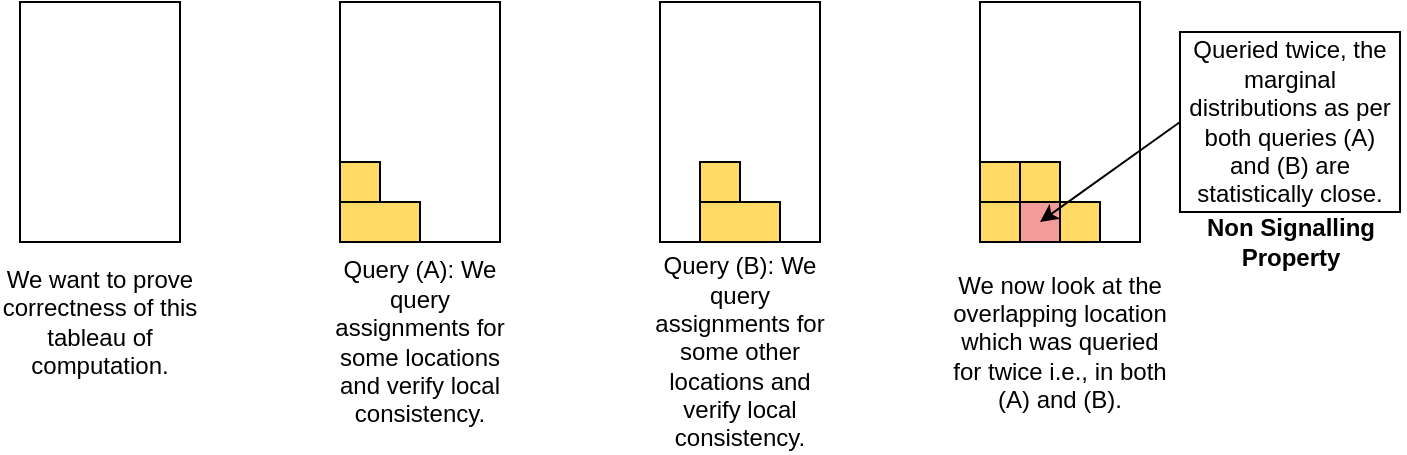 <mxfile version="22.0.6" type="github">
  <diagram name="Page-1" id="QUibWqAYOWlOGNTD_tMy">
    <mxGraphModel dx="1163" dy="731" grid="1" gridSize="10" guides="1" tooltips="1" connect="1" arrows="1" fold="1" page="1" pageScale="1" pageWidth="850" pageHeight="1100" math="0" shadow="0">
      <root>
        <mxCell id="0" />
        <mxCell id="1" parent="0" />
        <mxCell id="FCWWcpuNUacDEIq2Xtwd-1" value="" style="rounded=0;whiteSpace=wrap;html=1;" vertex="1" parent="1">
          <mxGeometry x="50" y="40" width="80" height="120" as="geometry" />
        </mxCell>
        <mxCell id="FCWWcpuNUacDEIq2Xtwd-2" value="" style="rounded=0;whiteSpace=wrap;html=1;" vertex="1" parent="1">
          <mxGeometry x="210" y="40" width="80" height="120" as="geometry" />
        </mxCell>
        <mxCell id="FCWWcpuNUacDEIq2Xtwd-3" value="" style="rounded=0;whiteSpace=wrap;html=1;" vertex="1" parent="1">
          <mxGeometry x="370" y="40" width="80" height="120" as="geometry" />
        </mxCell>
        <mxCell id="FCWWcpuNUacDEIq2Xtwd-4" value="" style="rounded=0;whiteSpace=wrap;html=1;" vertex="1" parent="1">
          <mxGeometry x="530" y="40" width="80" height="120" as="geometry" />
        </mxCell>
        <mxCell id="FCWWcpuNUacDEIq2Xtwd-5" value="" style="rounded=0;whiteSpace=wrap;html=1;fillColor=#FFD966;" vertex="1" parent="1">
          <mxGeometry x="210" y="120" width="20" height="40" as="geometry" />
        </mxCell>
        <mxCell id="FCWWcpuNUacDEIq2Xtwd-6" value="" style="rounded=0;whiteSpace=wrap;html=1;fillColor=#FFD966;" vertex="1" parent="1">
          <mxGeometry x="210" y="140" width="40" height="20" as="geometry" />
        </mxCell>
        <mxCell id="FCWWcpuNUacDEIq2Xtwd-8" value="Query (A): We query assignments for some locations and verify local consistency." style="text;html=1;strokeColor=none;fillColor=none;align=center;verticalAlign=middle;whiteSpace=wrap;rounded=0;" vertex="1" parent="1">
          <mxGeometry x="200" y="170" width="100" height="80" as="geometry" />
        </mxCell>
        <mxCell id="FCWWcpuNUacDEIq2Xtwd-10" value="" style="rounded=0;whiteSpace=wrap;html=1;fillColor=#FFD966;" vertex="1" parent="1">
          <mxGeometry x="390" y="120" width="20" height="40" as="geometry" />
        </mxCell>
        <mxCell id="FCWWcpuNUacDEIq2Xtwd-11" value="" style="rounded=0;whiteSpace=wrap;html=1;fillColor=#FFD966;" vertex="1" parent="1">
          <mxGeometry x="390" y="140" width="40" height="20" as="geometry" />
        </mxCell>
        <mxCell id="FCWWcpuNUacDEIq2Xtwd-15" value="We now look at the overlapping location which was queried for twice i.e., in both (A) and (B)." style="text;html=1;strokeColor=none;fillColor=none;align=center;verticalAlign=middle;whiteSpace=wrap;rounded=0;" vertex="1" parent="1">
          <mxGeometry x="515" y="170" width="110" height="80" as="geometry" />
        </mxCell>
        <mxCell id="FCWWcpuNUacDEIq2Xtwd-16" value="" style="rounded=0;whiteSpace=wrap;html=1;fillColor=#FFD966;" vertex="1" parent="1">
          <mxGeometry x="530" y="120" width="20" height="40" as="geometry" />
        </mxCell>
        <mxCell id="FCWWcpuNUacDEIq2Xtwd-17" value="" style="rounded=0;whiteSpace=wrap;html=1;fillColor=#FFD966;" vertex="1" parent="1">
          <mxGeometry x="530" y="140" width="40" height="20" as="geometry" />
        </mxCell>
        <mxCell id="FCWWcpuNUacDEIq2Xtwd-18" value="" style="rounded=0;whiteSpace=wrap;html=1;fillColor=#FFD966;" vertex="1" parent="1">
          <mxGeometry x="550" y="120" width="20" height="40" as="geometry" />
        </mxCell>
        <mxCell id="FCWWcpuNUacDEIq2Xtwd-19" value="" style="rounded=0;whiteSpace=wrap;html=1;fillColor=#FFD966;" vertex="1" parent="1">
          <mxGeometry x="550" y="140" width="40" height="20" as="geometry" />
        </mxCell>
        <mxCell id="FCWWcpuNUacDEIq2Xtwd-20" value="" style="rounded=0;whiteSpace=wrap;html=1;fillColor=#F19C99;" vertex="1" parent="1">
          <mxGeometry x="550" y="140" width="20" height="20" as="geometry" />
        </mxCell>
        <mxCell id="FCWWcpuNUacDEIq2Xtwd-21" value="" style="endArrow=classic;html=1;rounded=0;exitX=0;exitY=0.5;exitDx=0;exitDy=0;" edge="1" parent="1" source="FCWWcpuNUacDEIq2Xtwd-22">
          <mxGeometry width="50" height="50" relative="1" as="geometry">
            <mxPoint x="560" y="180" as="sourcePoint" />
            <mxPoint x="560" y="150" as="targetPoint" />
          </mxGeometry>
        </mxCell>
        <mxCell id="FCWWcpuNUacDEIq2Xtwd-22" value="Queried twice, the marginal distributions as per both queries (A) and (B) are statistically close." style="text;html=1;align=center;verticalAlign=middle;whiteSpace=wrap;rounded=0;strokeColor=default;" vertex="1" parent="1">
          <mxGeometry x="630" y="55" width="110" height="90" as="geometry" />
        </mxCell>
        <mxCell id="FCWWcpuNUacDEIq2Xtwd-23" value="Query (B): We query assignments for some other locations and verify local consistency." style="text;html=1;strokeColor=none;fillColor=none;align=center;verticalAlign=middle;whiteSpace=wrap;rounded=0;" vertex="1" parent="1">
          <mxGeometry x="360" y="175" width="100" height="80" as="geometry" />
        </mxCell>
        <mxCell id="FCWWcpuNUacDEIq2Xtwd-24" value="We want to prove correctness of this tableau of computation." style="text;html=1;strokeColor=none;fillColor=none;align=center;verticalAlign=middle;whiteSpace=wrap;rounded=0;" vertex="1" parent="1">
          <mxGeometry x="40" y="170" width="100" height="60" as="geometry" />
        </mxCell>
        <mxCell id="FCWWcpuNUacDEIq2Xtwd-25" value="&lt;b&gt;Non Signalling Property&lt;/b&gt;" style="text;html=1;strokeColor=none;fillColor=none;align=center;verticalAlign=middle;whiteSpace=wrap;rounded=0;" vertex="1" parent="1">
          <mxGeometry x="627.5" y="145" width="115" height="30" as="geometry" />
        </mxCell>
      </root>
    </mxGraphModel>
  </diagram>
</mxfile>
